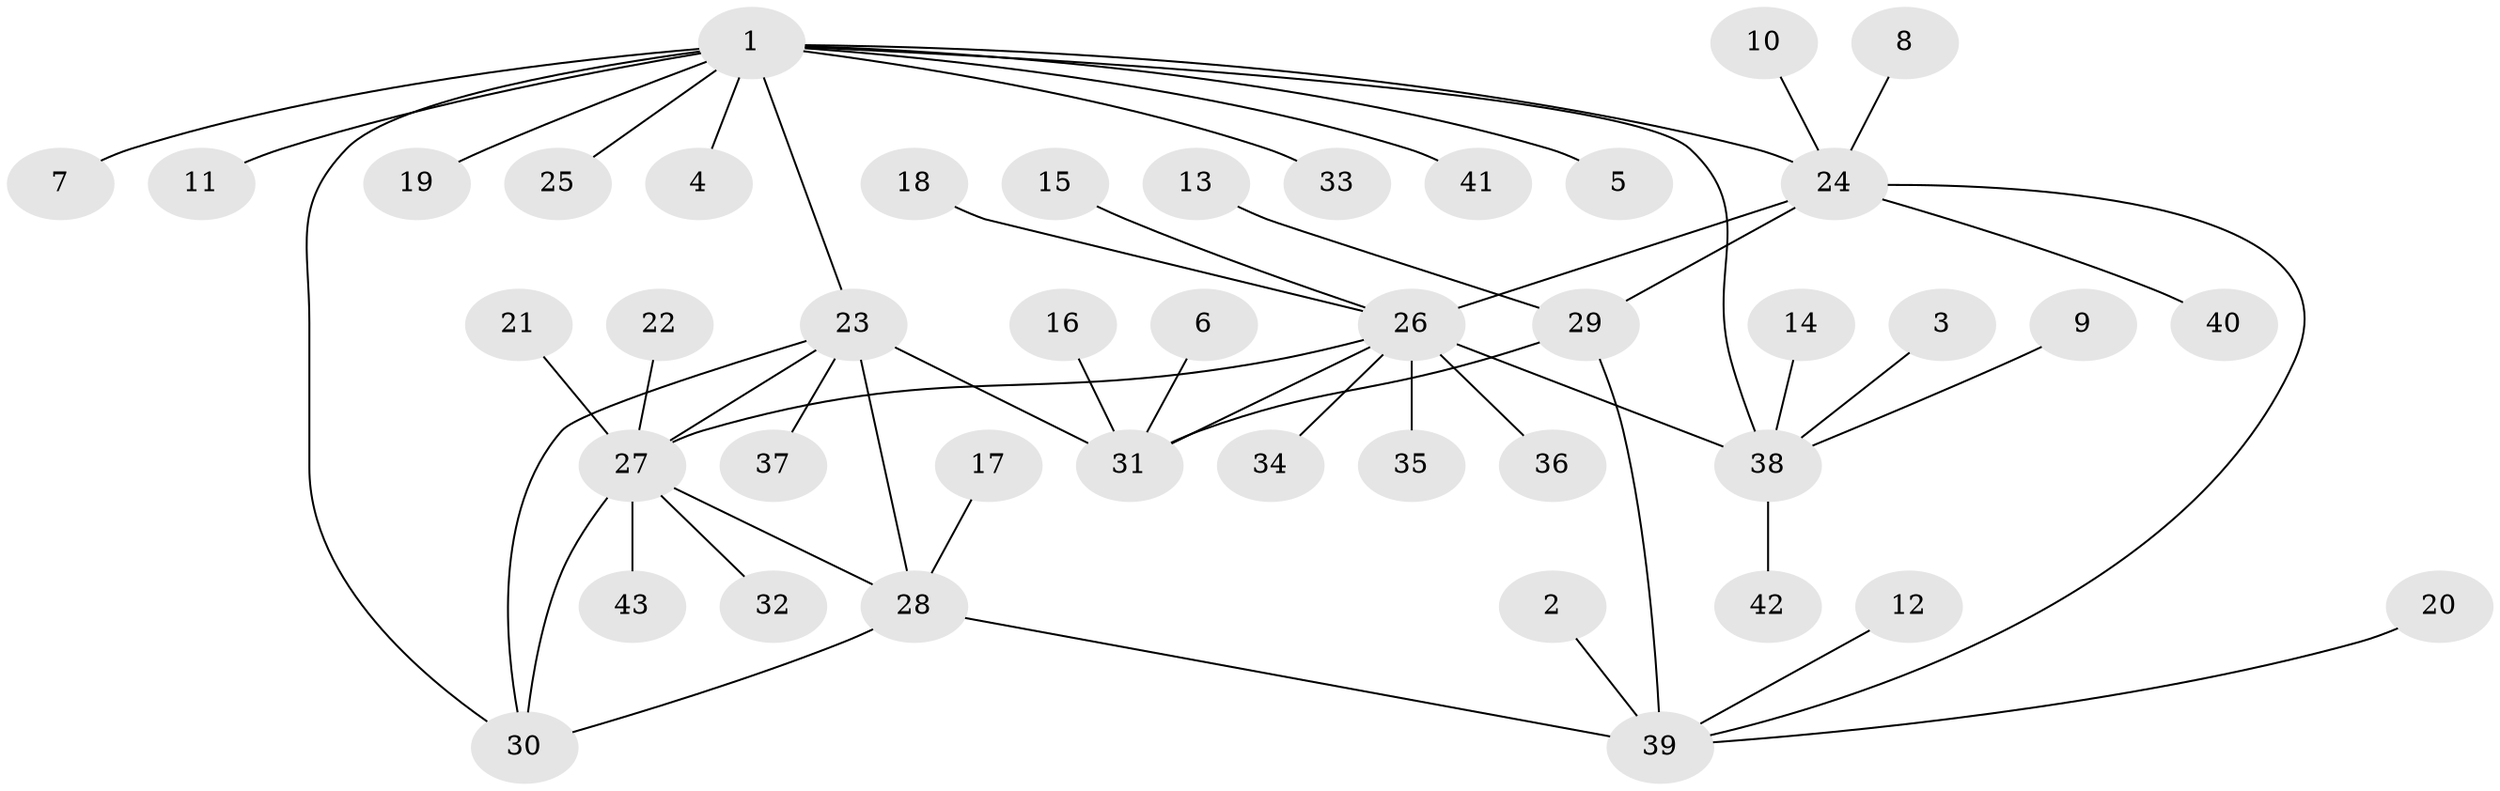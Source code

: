 // original degree distribution, {5: 0.06976744186046512, 6: 0.023255813953488372, 8: 0.03488372093023256, 11: 0.011627906976744186, 3: 0.023255813953488372, 10: 0.046511627906976744, 4: 0.023255813953488372, 9: 0.011627906976744186, 2: 0.12790697674418605, 1: 0.627906976744186}
// Generated by graph-tools (version 1.1) at 2025/50/03/09/25 03:50:29]
// undirected, 43 vertices, 52 edges
graph export_dot {
graph [start="1"]
  node [color=gray90,style=filled];
  1;
  2;
  3;
  4;
  5;
  6;
  7;
  8;
  9;
  10;
  11;
  12;
  13;
  14;
  15;
  16;
  17;
  18;
  19;
  20;
  21;
  22;
  23;
  24;
  25;
  26;
  27;
  28;
  29;
  30;
  31;
  32;
  33;
  34;
  35;
  36;
  37;
  38;
  39;
  40;
  41;
  42;
  43;
  1 -- 4 [weight=1.0];
  1 -- 5 [weight=1.0];
  1 -- 7 [weight=1.0];
  1 -- 11 [weight=1.0];
  1 -- 19 [weight=1.0];
  1 -- 23 [weight=1.0];
  1 -- 24 [weight=1.0];
  1 -- 25 [weight=1.0];
  1 -- 30 [weight=1.0];
  1 -- 33 [weight=1.0];
  1 -- 38 [weight=1.0];
  1 -- 41 [weight=1.0];
  2 -- 39 [weight=1.0];
  3 -- 38 [weight=1.0];
  6 -- 31 [weight=1.0];
  8 -- 24 [weight=1.0];
  9 -- 38 [weight=1.0];
  10 -- 24 [weight=1.0];
  12 -- 39 [weight=1.0];
  13 -- 29 [weight=1.0];
  14 -- 38 [weight=1.0];
  15 -- 26 [weight=1.0];
  16 -- 31 [weight=1.0];
  17 -- 28 [weight=1.0];
  18 -- 26 [weight=1.0];
  20 -- 39 [weight=1.0];
  21 -- 27 [weight=1.0];
  22 -- 27 [weight=1.0];
  23 -- 27 [weight=1.0];
  23 -- 28 [weight=1.0];
  23 -- 30 [weight=1.0];
  23 -- 31 [weight=3.0];
  23 -- 37 [weight=1.0];
  24 -- 26 [weight=1.0];
  24 -- 29 [weight=2.0];
  24 -- 39 [weight=1.0];
  24 -- 40 [weight=1.0];
  26 -- 27 [weight=1.0];
  26 -- 31 [weight=1.0];
  26 -- 34 [weight=1.0];
  26 -- 35 [weight=1.0];
  26 -- 36 [weight=1.0];
  26 -- 38 [weight=3.0];
  27 -- 28 [weight=2.0];
  27 -- 30 [weight=2.0];
  27 -- 32 [weight=1.0];
  27 -- 43 [weight=1.0];
  28 -- 30 [weight=1.0];
  28 -- 39 [weight=1.0];
  29 -- 31 [weight=1.0];
  29 -- 39 [weight=2.0];
  38 -- 42 [weight=1.0];
}
